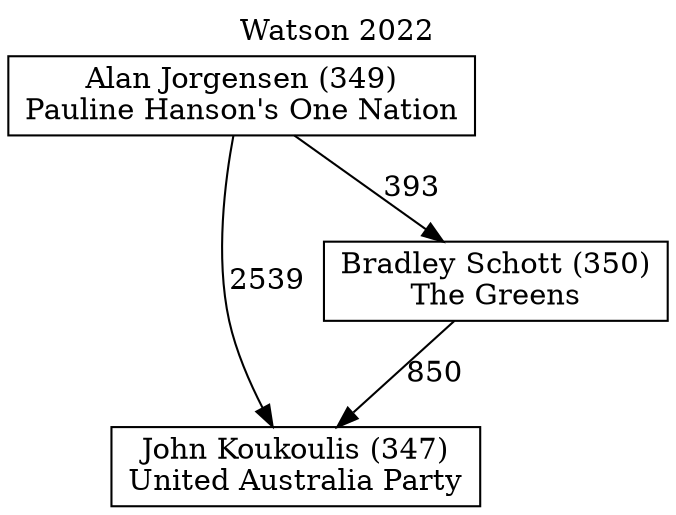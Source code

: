 // House preference flow
digraph "John Koukoulis (347)_Watson_2022" {
	graph [label="Watson 2022" labelloc=t mclimit=10]
	node [shape=box]
	"John Koukoulis (347)" [label="John Koukoulis (347)
United Australia Party"]
	"Bradley Schott (350)" [label="Bradley Schott (350)
The Greens"]
	"Alan Jorgensen (349)" [label="Alan Jorgensen (349)
Pauline Hanson's One Nation"]
	"Bradley Schott (350)" -> "John Koukoulis (347)" [label=850]
	"Alan Jorgensen (349)" -> "Bradley Schott (350)" [label=393]
	"Alan Jorgensen (349)" -> "John Koukoulis (347)" [label=2539]
}

